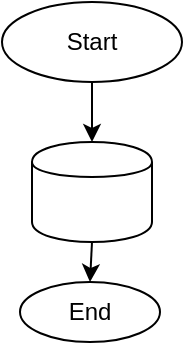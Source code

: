 <mxfile type="github" version="12.5.6"><diagram id="K7ieVGIYqAQPfO6CDf36" name="Page-1"><mxGraphModel grid="1" dx="595" dy="412" gridSize="10" guides="1" tooltips="1" connect="1" arrows="1" fold="1" page="1" pageScale="1" pageWidth="827" pageHeight="1169" math="0" shadow="0"><root><mxCell id="0" /><mxCell id="1" parent="0" /><mxCell id="18ZTXBdOSDCtMzfyk16Y-4" parent="1" style="edgeStyle=none;rounded=0;orthogonalLoop=1;jettySize=auto;html=1;exitX=0.5;exitY=1;exitDx=0;exitDy=0;entryX=0.5;entryY=0;entryDx=0;entryDy=0;" edge="1" source="18ZTXBdOSDCtMzfyk16Y-1" target="18ZTXBdOSDCtMzfyk16Y-2"><mxGeometry as="geometry" relative="1" /></mxCell><mxCell id="18ZTXBdOSDCtMzfyk16Y-1" value="Start" parent="1" style="ellipse;whiteSpace=wrap;html=1;" vertex="1"><mxGeometry as="geometry" x="140" y="50" width="90" height="40" /></mxCell><mxCell id="18ZTXBdOSDCtMzfyk16Y-5" parent="1" style="edgeStyle=none;rounded=0;orthogonalLoop=1;jettySize=auto;html=1;exitX=0.5;exitY=1;exitDx=0;exitDy=0;entryX=0.5;entryY=0;entryDx=0;entryDy=0;" edge="1" source="18ZTXBdOSDCtMzfyk16Y-2" target="18ZTXBdOSDCtMzfyk16Y-3"><mxGeometry as="geometry" relative="1" /></mxCell><mxCell id="18ZTXBdOSDCtMzfyk16Y-2" value="" parent="1" style="shape=cylinder;whiteSpace=wrap;html=1;boundedLbl=1;backgroundOutline=1;" vertex="1"><mxGeometry as="geometry" x="155" y="120" width="60" height="50" /></mxCell><mxCell id="18ZTXBdOSDCtMzfyk16Y-3" value="End" parent="1" style="ellipse;whiteSpace=wrap;html=1;" vertex="1"><mxGeometry as="geometry" x="149" y="190" width="70" height="30" /></mxCell></root></mxGraphModel></diagram></mxfile>